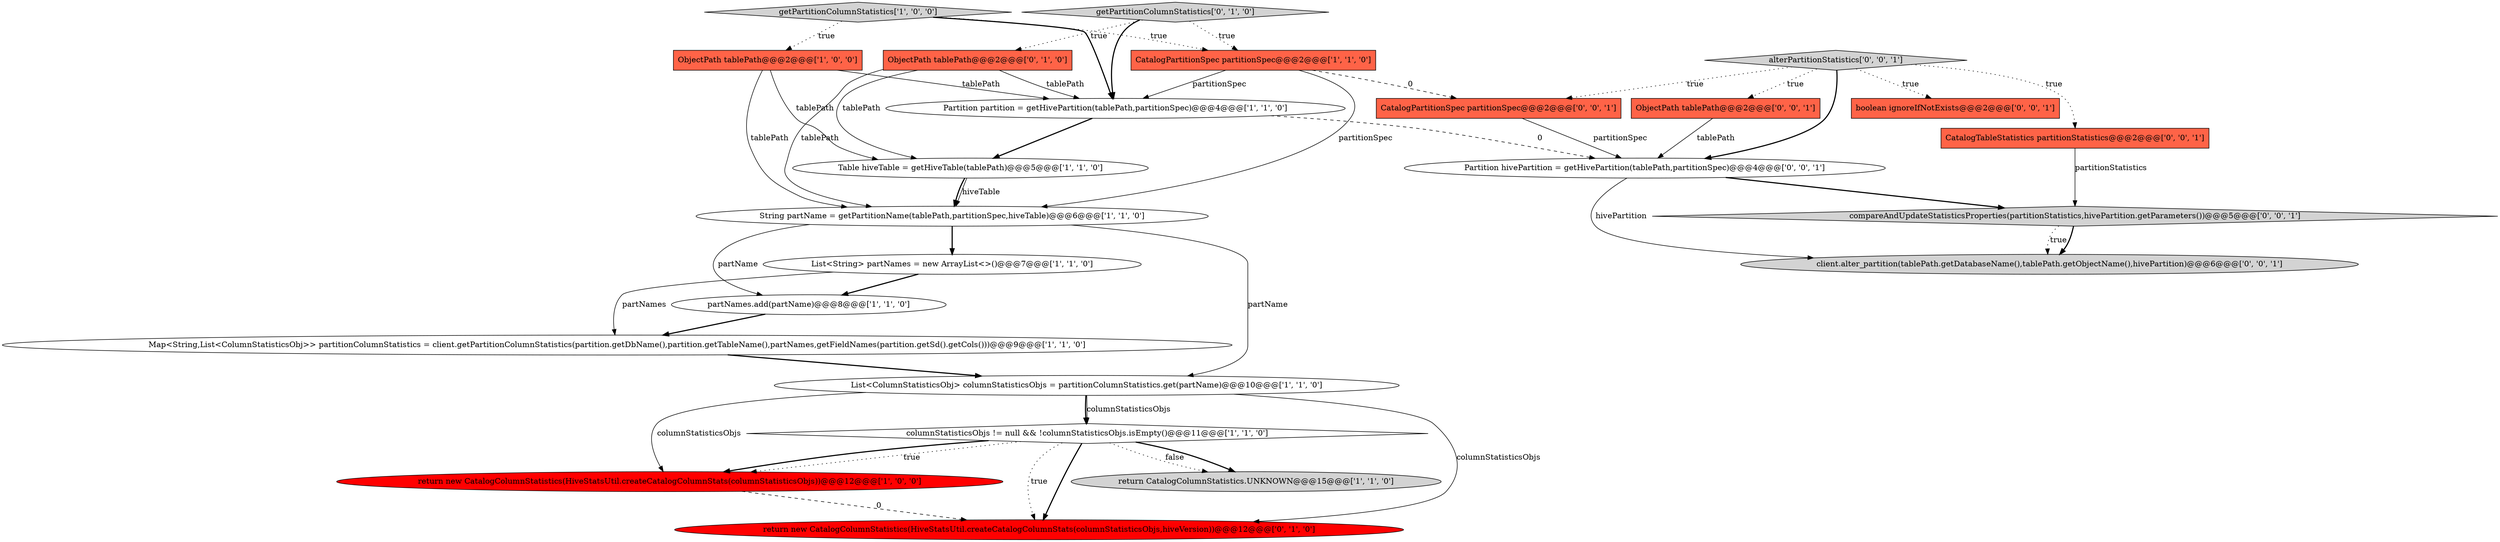 digraph {
12 [style = filled, label = "getPartitionColumnStatistics['1', '0', '0']", fillcolor = lightgray, shape = diamond image = "AAA0AAABBB1BBB"];
1 [style = filled, label = "ObjectPath tablePath@@@2@@@['1', '0', '0']", fillcolor = tomato, shape = box image = "AAA0AAABBB1BBB"];
0 [style = filled, label = "Map<String,List<ColumnStatisticsObj>> partitionColumnStatistics = client.getPartitionColumnStatistics(partition.getDbName(),partition.getTableName(),partNames,getFieldNames(partition.getSd().getCols()))@@@9@@@['1', '1', '0']", fillcolor = white, shape = ellipse image = "AAA0AAABBB1BBB"];
11 [style = filled, label = "String partName = getPartitionName(tablePath,partitionSpec,hiveTable)@@@6@@@['1', '1', '0']", fillcolor = white, shape = ellipse image = "AAA0AAABBB1BBB"];
20 [style = filled, label = "client.alter_partition(tablePath.getDatabaseName(),tablePath.getObjectName(),hivePartition)@@@6@@@['0', '0', '1']", fillcolor = lightgray, shape = ellipse image = "AAA0AAABBB3BBB"];
6 [style = filled, label = "columnStatisticsObjs != null && !columnStatisticsObjs.isEmpty()@@@11@@@['1', '1', '0']", fillcolor = white, shape = diamond image = "AAA0AAABBB1BBB"];
8 [style = filled, label = "return CatalogColumnStatistics.UNKNOWN@@@15@@@['1', '1', '0']", fillcolor = lightgray, shape = ellipse image = "AAA0AAABBB1BBB"];
3 [style = filled, label = "Table hiveTable = getHiveTable(tablePath)@@@5@@@['1', '1', '0']", fillcolor = white, shape = ellipse image = "AAA0AAABBB1BBB"];
17 [style = filled, label = "compareAndUpdateStatisticsProperties(partitionStatistics,hivePartition.getParameters())@@@5@@@['0', '0', '1']", fillcolor = lightgray, shape = diamond image = "AAA0AAABBB3BBB"];
23 [style = filled, label = "CatalogPartitionSpec partitionSpec@@@2@@@['0', '0', '1']", fillcolor = tomato, shape = box image = "AAA0AAABBB3BBB"];
21 [style = filled, label = "boolean ignoreIfNotExists@@@2@@@['0', '0', '1']", fillcolor = tomato, shape = box image = "AAA0AAABBB3BBB"];
4 [style = filled, label = "CatalogPartitionSpec partitionSpec@@@2@@@['1', '1', '0']", fillcolor = tomato, shape = box image = "AAA0AAABBB1BBB"];
9 [style = filled, label = "partNames.add(partName)@@@8@@@['1', '1', '0']", fillcolor = white, shape = ellipse image = "AAA0AAABBB1BBB"];
7 [style = filled, label = "List<ColumnStatisticsObj> columnStatisticsObjs = partitionColumnStatistics.get(partName)@@@10@@@['1', '1', '0']", fillcolor = white, shape = ellipse image = "AAA0AAABBB1BBB"];
5 [style = filled, label = "Partition partition = getHivePartition(tablePath,partitionSpec)@@@4@@@['1', '1', '0']", fillcolor = white, shape = ellipse image = "AAA0AAABBB1BBB"];
13 [style = filled, label = "return new CatalogColumnStatistics(HiveStatsUtil.createCatalogColumnStats(columnStatisticsObjs,hiveVersion))@@@12@@@['0', '1', '0']", fillcolor = red, shape = ellipse image = "AAA1AAABBB2BBB"];
18 [style = filled, label = "alterPartitionStatistics['0', '0', '1']", fillcolor = lightgray, shape = diamond image = "AAA0AAABBB3BBB"];
14 [style = filled, label = "getPartitionColumnStatistics['0', '1', '0']", fillcolor = lightgray, shape = diamond image = "AAA0AAABBB2BBB"];
15 [style = filled, label = "ObjectPath tablePath@@@2@@@['0', '1', '0']", fillcolor = tomato, shape = box image = "AAA0AAABBB2BBB"];
10 [style = filled, label = "return new CatalogColumnStatistics(HiveStatsUtil.createCatalogColumnStats(columnStatisticsObjs))@@@12@@@['1', '0', '0']", fillcolor = red, shape = ellipse image = "AAA1AAABBB1BBB"];
19 [style = filled, label = "CatalogTableStatistics partitionStatistics@@@2@@@['0', '0', '1']", fillcolor = tomato, shape = box image = "AAA0AAABBB3BBB"];
2 [style = filled, label = "List<String> partNames = new ArrayList<>()@@@7@@@['1', '1', '0']", fillcolor = white, shape = ellipse image = "AAA0AAABBB1BBB"];
22 [style = filled, label = "ObjectPath tablePath@@@2@@@['0', '0', '1']", fillcolor = tomato, shape = box image = "AAA0AAABBB3BBB"];
16 [style = filled, label = "Partition hivePartition = getHivePartition(tablePath,partitionSpec)@@@4@@@['0', '0', '1']", fillcolor = white, shape = ellipse image = "AAA0AAABBB3BBB"];
17->20 [style = dotted, label="true"];
5->3 [style = bold, label=""];
9->0 [style = bold, label=""];
12->5 [style = bold, label=""];
1->5 [style = solid, label="tablePath"];
7->10 [style = solid, label="columnStatisticsObjs"];
6->13 [style = dotted, label="true"];
15->5 [style = solid, label="tablePath"];
18->19 [style = dotted, label="true"];
3->11 [style = bold, label=""];
18->21 [style = dotted, label="true"];
12->1 [style = dotted, label="true"];
1->11 [style = solid, label="tablePath"];
2->9 [style = bold, label=""];
16->17 [style = bold, label=""];
10->13 [style = dashed, label="0"];
18->23 [style = dotted, label="true"];
7->13 [style = solid, label="columnStatisticsObjs"];
11->2 [style = bold, label=""];
23->16 [style = solid, label="partitionSpec"];
0->7 [style = bold, label=""];
5->16 [style = dashed, label="0"];
6->10 [style = dotted, label="true"];
14->15 [style = dotted, label="true"];
2->0 [style = solid, label="partNames"];
6->8 [style = dotted, label="false"];
19->17 [style = solid, label="partitionStatistics"];
15->3 [style = solid, label="tablePath"];
3->11 [style = solid, label="hiveTable"];
22->16 [style = solid, label="tablePath"];
6->10 [style = bold, label=""];
6->13 [style = bold, label=""];
15->11 [style = solid, label="tablePath"];
7->6 [style = bold, label=""];
6->8 [style = bold, label=""];
1->3 [style = solid, label="tablePath"];
17->20 [style = bold, label=""];
11->7 [style = solid, label="partName"];
12->4 [style = dotted, label="true"];
11->9 [style = solid, label="partName"];
18->22 [style = dotted, label="true"];
4->5 [style = solid, label="partitionSpec"];
14->4 [style = dotted, label="true"];
7->6 [style = solid, label="columnStatisticsObjs"];
4->23 [style = dashed, label="0"];
16->20 [style = solid, label="hivePartition"];
4->11 [style = solid, label="partitionSpec"];
14->5 [style = bold, label=""];
18->16 [style = bold, label=""];
}
